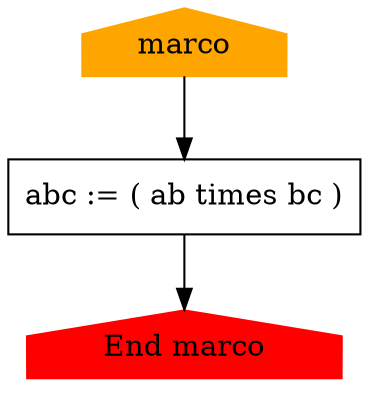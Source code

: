 digraph marcoCFG {
	140700635505792 [label=marco color=orange shape=house style=filled]
	0 [label="End marco" color=red shape=house style=filled]
	140700635505792 -> 140700635558160
	140700635558160 [label="{abc := ( ab times bc )}" shape=record]
	140700635558160 -> 0
}
